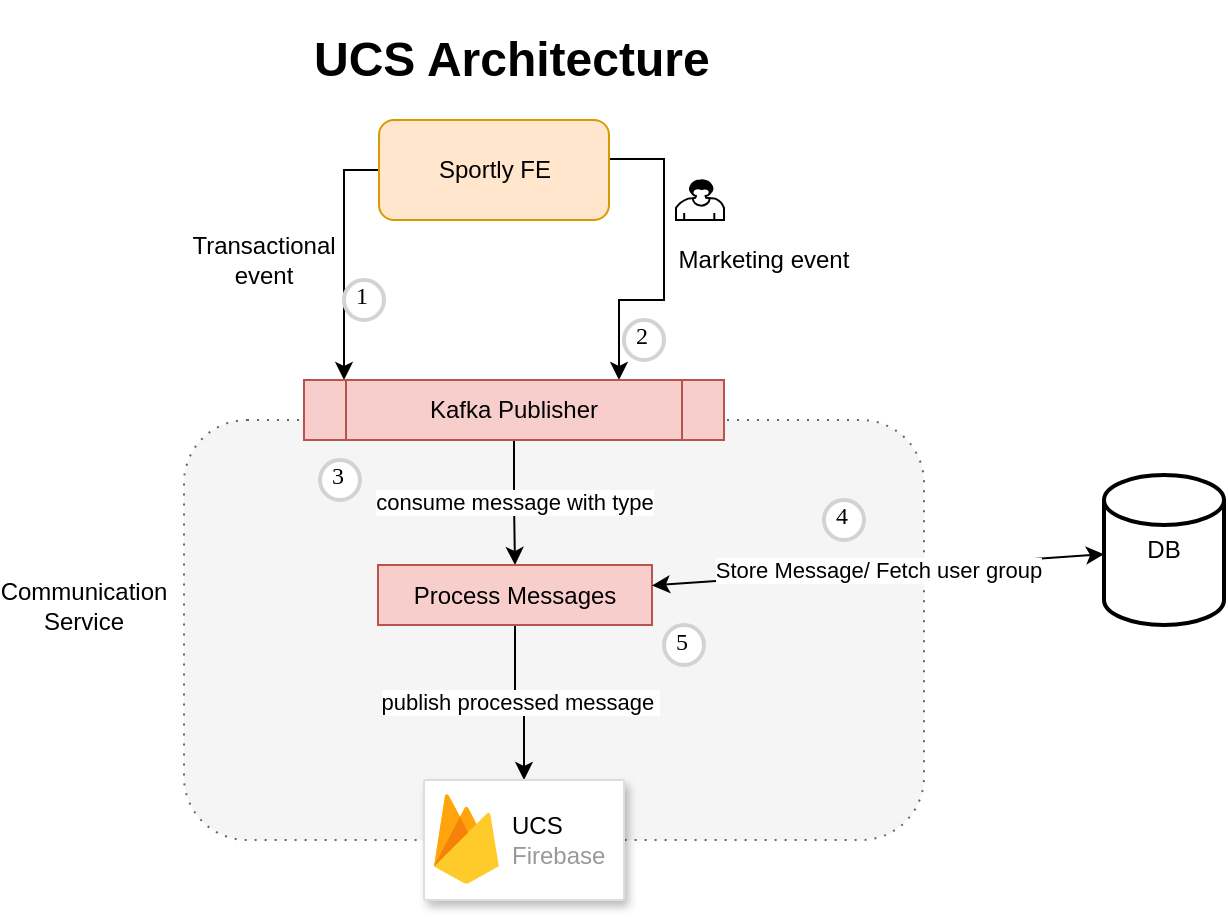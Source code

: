 <mxfile version="13.4.6" type="github">
  <diagram id="5GK2UG6q2wZQZG-lsS8T" name="Page-1">
    <mxGraphModel dx="1186" dy="741" grid="1" gridSize="10" guides="1" tooltips="1" connect="1" arrows="1" fold="1" page="1" pageScale="1" pageWidth="850" pageHeight="1100" math="0" shadow="0">
      <root>
        <mxCell id="0" />
        <mxCell id="1" parent="0" />
        <mxCell id="pZy6USmyNJ4X_lVglvWS-13" style="edgeStyle=orthogonalEdgeStyle;rounded=0;orthogonalLoop=1;jettySize=auto;html=1;" edge="1" parent="1" source="pZy6USmyNJ4X_lVglvWS-3" target="pZy6USmyNJ4X_lVglvWS-4">
          <mxGeometry relative="1" as="geometry">
            <mxPoint x="350" y="188" as="targetPoint" />
            <Array as="points">
              <mxPoint x="340" y="85" />
            </Array>
          </mxGeometry>
        </mxCell>
        <mxCell id="pZy6USmyNJ4X_lVglvWS-17" style="edgeStyle=orthogonalEdgeStyle;rounded=0;orthogonalLoop=1;jettySize=auto;html=1;entryX=0.75;entryY=0;entryDx=0;entryDy=0;" edge="1" parent="1" target="pZy6USmyNJ4X_lVglvWS-4">
          <mxGeometry relative="1" as="geometry">
            <mxPoint x="472.5" y="79.5" as="sourcePoint" />
            <mxPoint x="489" y="180.5" as="targetPoint" />
            <Array as="points">
              <mxPoint x="500" y="80" />
              <mxPoint x="500" y="150" />
              <mxPoint x="478" y="150" />
            </Array>
          </mxGeometry>
        </mxCell>
        <mxCell id="pZy6USmyNJ4X_lVglvWS-3" value="Sportly FE" style="rounded=1;whiteSpace=wrap;html=1;fillColor=#ffe6cc;strokeColor=#d79b00;" vertex="1" parent="1">
          <mxGeometry x="357.5" y="60" width="115" height="50" as="geometry" />
        </mxCell>
        <mxCell id="pZy6USmyNJ4X_lVglvWS-7" value="Transactional &lt;br&gt;event" style="text;html=1;strokeColor=none;fillColor=none;align=center;verticalAlign=middle;whiteSpace=wrap;rounded=0;" vertex="1" parent="1">
          <mxGeometry x="240" y="120" width="120" height="20" as="geometry" />
        </mxCell>
        <mxCell id="pZy6USmyNJ4X_lVglvWS-12" value="" style="shape=ext;rounded=1;html=1;whiteSpace=wrap;dashed=1;dashPattern=1 4;fillColor=#f5f5f5;strokeColor=#666666;fontColor=#333333;" vertex="1" parent="1">
          <mxGeometry x="260" y="210" width="370" height="210" as="geometry" />
        </mxCell>
        <mxCell id="pZy6USmyNJ4X_lVglvWS-32" value="consume message with type" style="edgeStyle=orthogonalEdgeStyle;rounded=0;orthogonalLoop=1;jettySize=auto;html=1;" edge="1" parent="1" source="pZy6USmyNJ4X_lVglvWS-4" target="2">
          <mxGeometry relative="1" as="geometry" />
        </mxCell>
        <mxCell id="pZy6USmyNJ4X_lVglvWS-4" value="Kafka Publisher" style="shape=process;whiteSpace=wrap;html=1;backgroundOutline=1;fillColor=#f8cecc;strokeColor=#b85450;" vertex="1" parent="1">
          <mxGeometry x="320" y="190" width="210" height="30" as="geometry" />
        </mxCell>
        <mxCell id="pZy6USmyNJ4X_lVglvWS-14" value="Marketing event" style="text;html=1;strokeColor=none;fillColor=none;align=center;verticalAlign=middle;whiteSpace=wrap;rounded=0;" vertex="1" parent="1">
          <mxGeometry x="490" y="120" width="120" height="20" as="geometry" />
        </mxCell>
        <mxCell id="pZy6USmyNJ4X_lVglvWS-15" style="edgeStyle=orthogonalEdgeStyle;rounded=0;orthogonalLoop=1;jettySize=auto;html=1;exitX=0.5;exitY=1;exitDx=0;exitDy=0;" edge="1" parent="1" source="pZy6USmyNJ4X_lVglvWS-14" target="pZy6USmyNJ4X_lVglvWS-14">
          <mxGeometry relative="1" as="geometry" />
        </mxCell>
        <mxCell id="pZy6USmyNJ4X_lVglvWS-18" value="Communication Service" style="text;html=1;strokeColor=none;fillColor=none;align=center;verticalAlign=middle;whiteSpace=wrap;rounded=0;" vertex="1" parent="1">
          <mxGeometry x="190" y="292.5" width="40" height="20" as="geometry" />
        </mxCell>
        <mxCell id="pZy6USmyNJ4X_lVglvWS-19" value="&lt;h1&gt;UCS Architecture&lt;/h1&gt;" style="text;html=1;strokeColor=none;fillColor=none;spacing=5;spacingTop=-20;whiteSpace=wrap;overflow=hidden;rounded=0;" vertex="1" parent="1">
          <mxGeometry x="320" y="10" width="270" height="40" as="geometry" />
        </mxCell>
        <mxCell id="pZy6USmyNJ4X_lVglvWS-36" value="publish processed message&amp;nbsp;" style="edgeStyle=orthogonalEdgeStyle;rounded=0;orthogonalLoop=1;jettySize=auto;html=1;entryX=0.5;entryY=0;entryDx=0;entryDy=0;" edge="1" parent="1" source="2" target="pZy6USmyNJ4X_lVglvWS-51">
          <mxGeometry relative="1" as="geometry">
            <mxPoint x="440.1" y="340" as="targetPoint" />
          </mxGeometry>
        </mxCell>
        <mxCell id="2" value="Process Messages" style="whiteSpace=wrap;html=1;strokeColor=#b85450;fillColor=#f8cecc;" vertex="1" parent="1">
          <mxGeometry x="357" y="282.5" width="137" height="30" as="geometry" />
        </mxCell>
        <mxCell id="pZy6USmyNJ4X_lVglvWS-21" value="DB" style="strokeWidth=2;html=1;shape=mxgraph.flowchart.database;whiteSpace=wrap;" vertex="1" parent="1">
          <mxGeometry x="720" y="237.5" width="60" height="75" as="geometry" />
        </mxCell>
        <mxCell id="pZy6USmyNJ4X_lVglvWS-34" value="Store Message/ Fetch user group" style="endArrow=classic;startArrow=classic;html=1;" edge="1" parent="1" source="2" target="pZy6USmyNJ4X_lVglvWS-21">
          <mxGeometry width="50" height="50" relative="1" as="geometry">
            <mxPoint x="498" y="275.991" as="sourcePoint" />
            <mxPoint x="718" y="279" as="targetPoint" />
          </mxGeometry>
        </mxCell>
        <mxCell id="pZy6USmyNJ4X_lVglvWS-41" value="1" style="ellipse;whiteSpace=wrap;html=1;aspect=fixed;strokeWidth=2;fontFamily=Tahoma;spacingBottom=4;spacingRight=2;strokeColor=#d3d3d3;" vertex="1" parent="1">
          <mxGeometry x="340" y="140" width="20" height="20" as="geometry" />
        </mxCell>
        <mxCell id="pZy6USmyNJ4X_lVglvWS-42" value="2" style="ellipse;whiteSpace=wrap;html=1;aspect=fixed;strokeWidth=2;fontFamily=Tahoma;spacingBottom=4;spacingRight=2;strokeColor=#d3d3d3;" vertex="1" parent="1">
          <mxGeometry x="480" y="160" width="20" height="20" as="geometry" />
        </mxCell>
        <mxCell id="pZy6USmyNJ4X_lVglvWS-43" value="3" style="ellipse;whiteSpace=wrap;html=1;aspect=fixed;strokeWidth=2;fontFamily=Tahoma;spacingBottom=4;spacingRight=2;strokeColor=#d3d3d3;" vertex="1" parent="1">
          <mxGeometry x="328" y="230" width="20" height="20" as="geometry" />
        </mxCell>
        <mxCell id="pZy6USmyNJ4X_lVglvWS-44" value="4" style="ellipse;whiteSpace=wrap;html=1;aspect=fixed;strokeWidth=2;fontFamily=Tahoma;spacingBottom=4;spacingRight=2;strokeColor=#d3d3d3;" vertex="1" parent="1">
          <mxGeometry x="580" y="250" width="20" height="20" as="geometry" />
        </mxCell>
        <mxCell id="pZy6USmyNJ4X_lVglvWS-51" value="" style="strokeColor=#dddddd;shadow=1;strokeWidth=1;rounded=1;absoluteArcSize=1;arcSize=2;" vertex="1" parent="1">
          <mxGeometry x="380" y="390" width="100" height="60" as="geometry" />
        </mxCell>
        <mxCell id="pZy6USmyNJ4X_lVglvWS-52" value="&lt;font color=&quot;#000000&quot;&gt;UCS&lt;/font&gt;&lt;br&gt;Firebase" style="dashed=0;connectable=0;html=1;fillColor=#5184F3;strokeColor=none;shape=mxgraph.gcp2.firebase;part=1;labelPosition=right;verticalLabelPosition=middle;align=left;verticalAlign=middle;spacingLeft=5;fontColor=#999999;fontSize=12;" vertex="1" parent="pZy6USmyNJ4X_lVglvWS-51">
          <mxGeometry width="32.4" height="45" relative="1" as="geometry">
            <mxPoint x="5" y="7" as="offset" />
          </mxGeometry>
        </mxCell>
        <mxCell id="pZy6USmyNJ4X_lVglvWS-54" value="5" style="ellipse;whiteSpace=wrap;html=1;aspect=fixed;strokeWidth=2;fontFamily=Tahoma;spacingBottom=4;spacingRight=2;strokeColor=#d3d3d3;" vertex="1" parent="1">
          <mxGeometry x="500" y="312.5" width="20" height="20" as="geometry" />
        </mxCell>
        <mxCell id="pZy6USmyNJ4X_lVglvWS-57" value="" style="shape=mxgraph.bpmn.user_task;html=1;outlineConnect=0;" vertex="1" parent="1">
          <mxGeometry x="506" y="90" width="24" height="20" as="geometry" />
        </mxCell>
      </root>
    </mxGraphModel>
  </diagram>
</mxfile>

